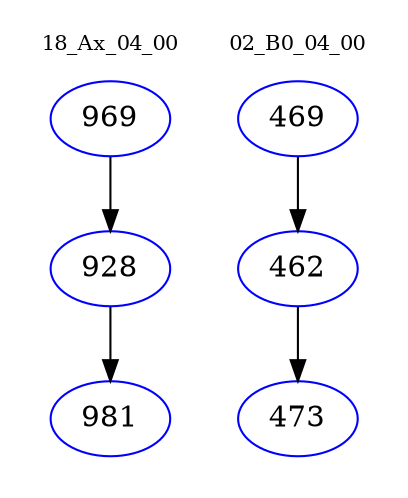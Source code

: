 digraph{
subgraph cluster_0 {
color = white
label = "18_Ax_04_00";
fontsize=10;
T0_969 [label="969", color="blue"]
T0_969 -> T0_928 [color="black"]
T0_928 [label="928", color="blue"]
T0_928 -> T0_981 [color="black"]
T0_981 [label="981", color="blue"]
}
subgraph cluster_1 {
color = white
label = "02_B0_04_00";
fontsize=10;
T1_469 [label="469", color="blue"]
T1_469 -> T1_462 [color="black"]
T1_462 [label="462", color="blue"]
T1_462 -> T1_473 [color="black"]
T1_473 [label="473", color="blue"]
}
}
